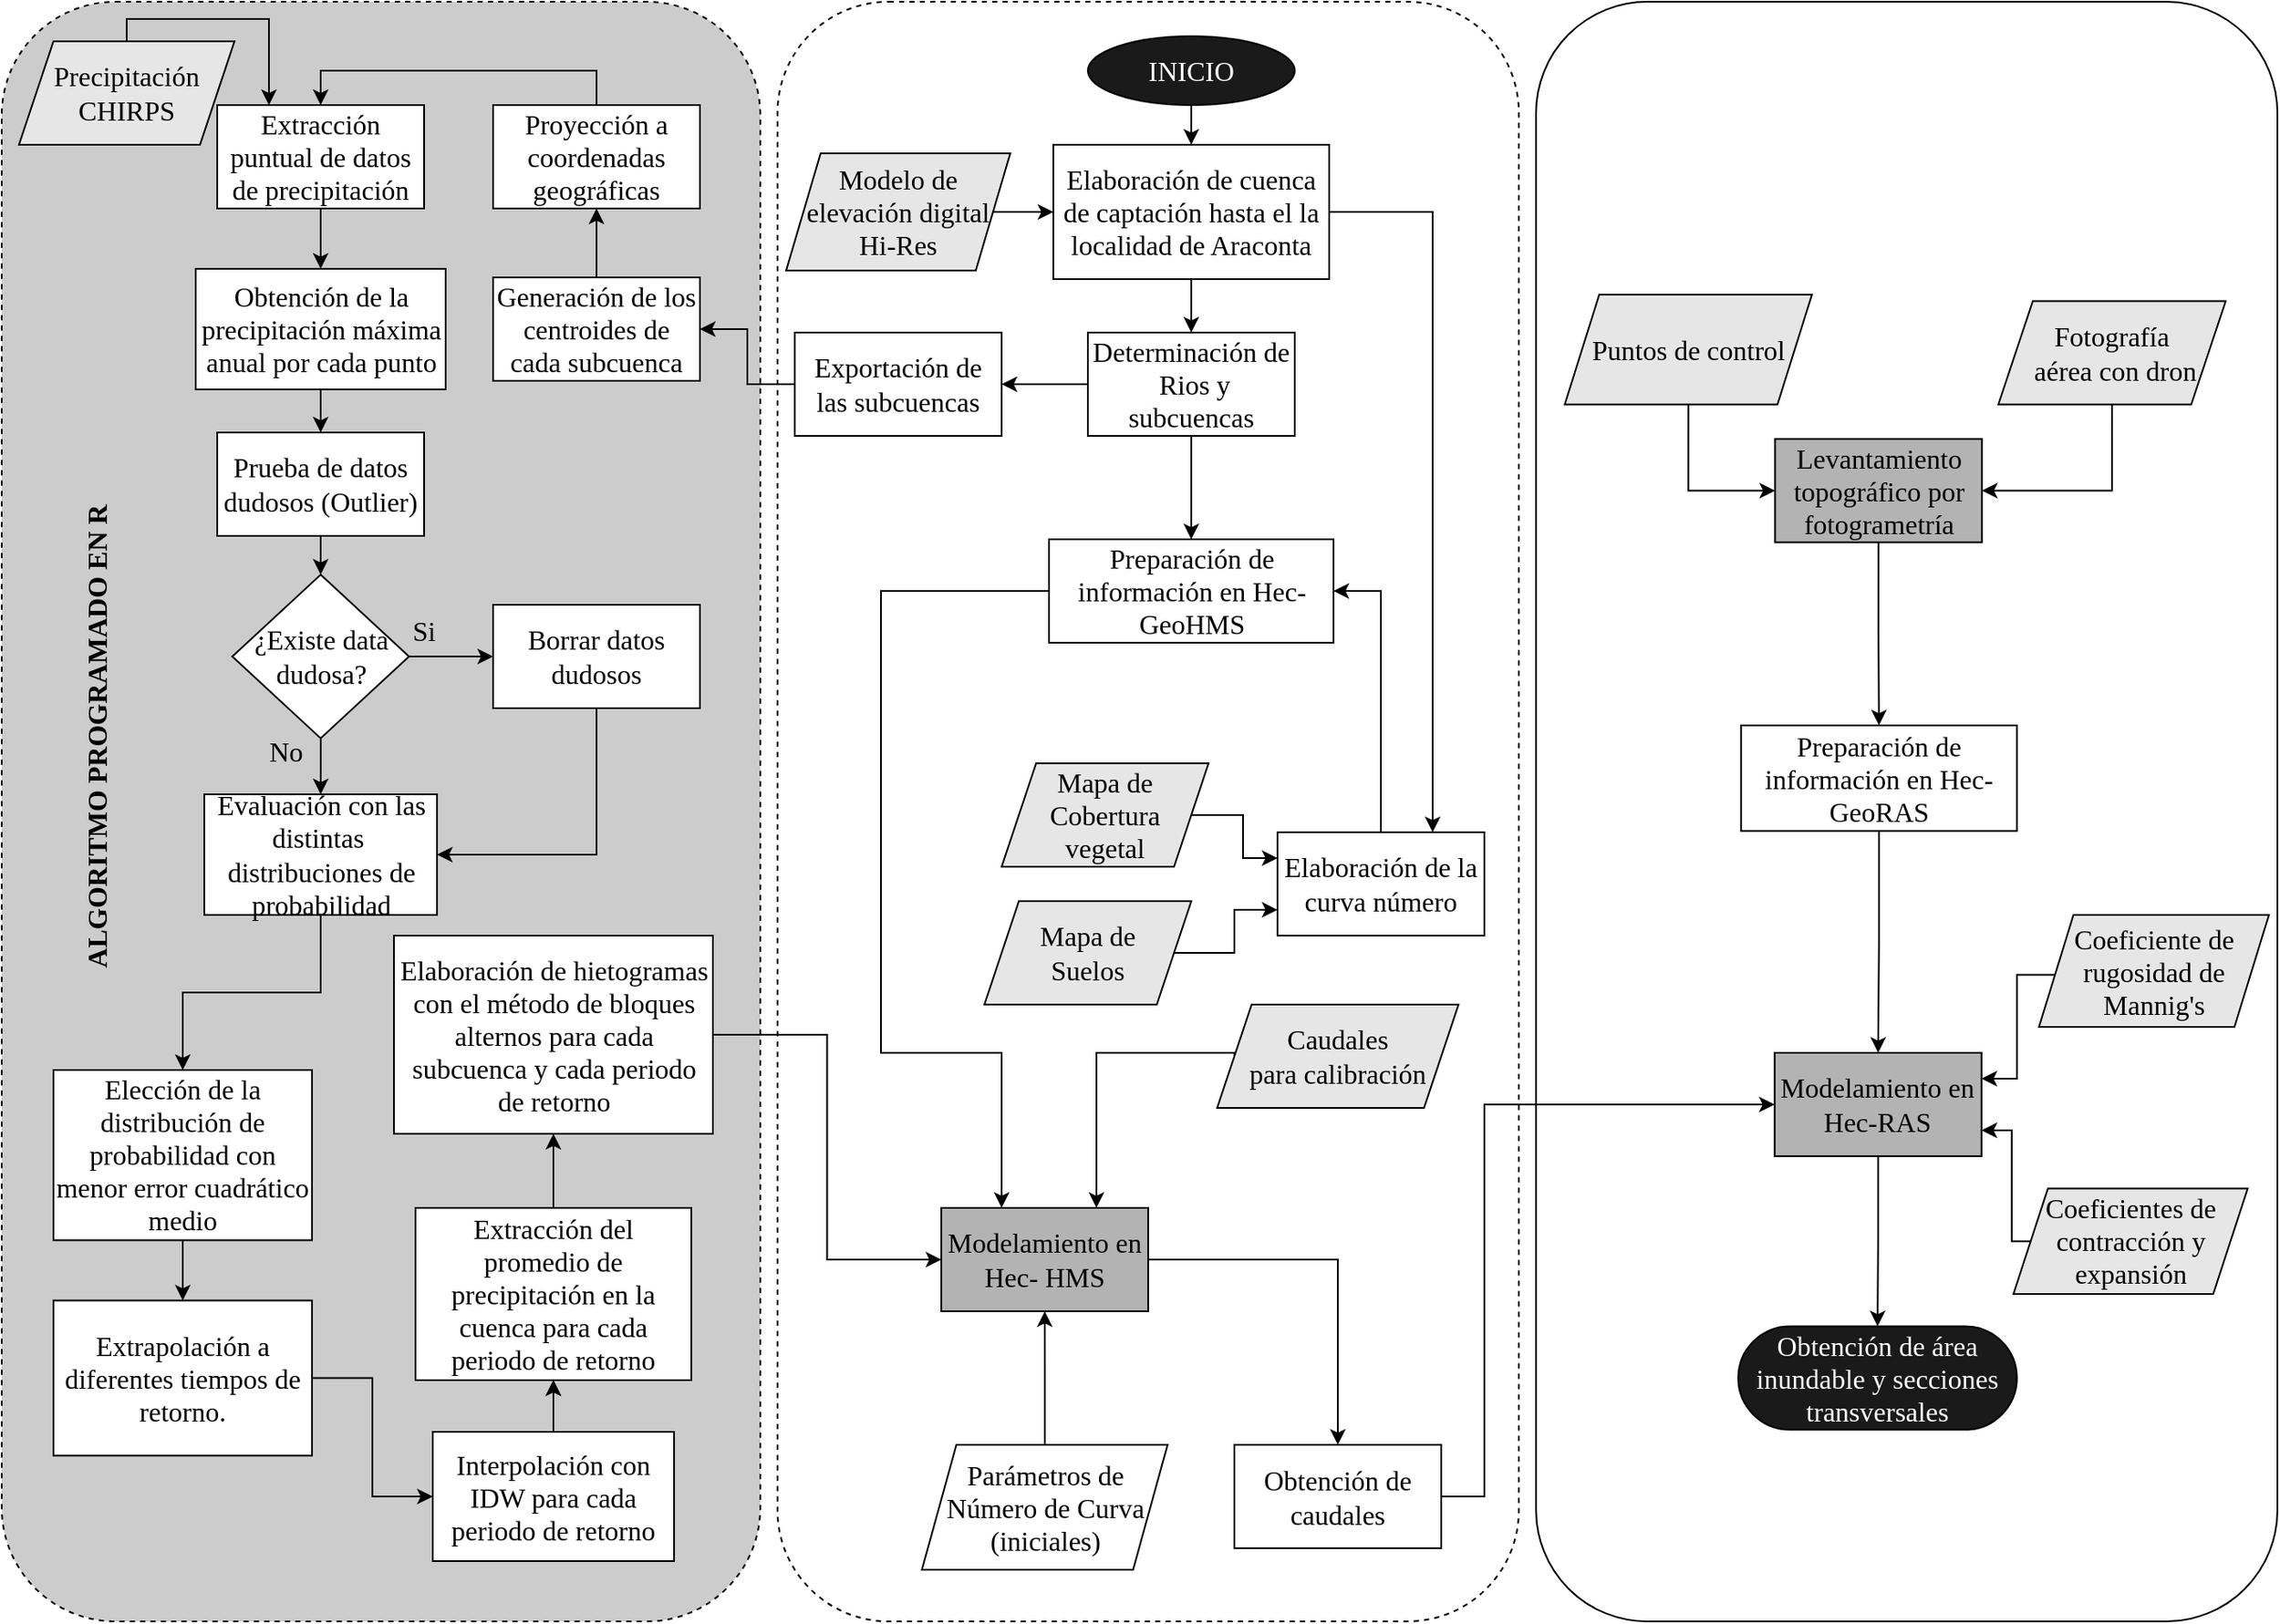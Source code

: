<mxfile version="21.6.9" type="github">
  <diagram id="HLWjeGLK8E62nagD_4CA" name="Page-1">
    <mxGraphModel dx="2316" dy="813" grid="1" gridSize="10" guides="1" tooltips="1" connect="1" arrows="1" fold="1" page="1" pageScale="1" pageWidth="827" pageHeight="1169" math="0" shadow="0">
      <root>
        <mxCell id="0" />
        <mxCell id="1" parent="0" />
        <mxCell id="EYEnycelfZiuUGJGCS-H-1" value="" style="rounded=1;whiteSpace=wrap;html=1;fontFamily=Times New Roman;fontSize=16;" parent="1" vertex="1">
          <mxGeometry x="810" width="430" height="940" as="geometry" />
        </mxCell>
        <mxCell id="s36QY2iIZomX1g9JRoiT-18" value="" style="rounded=1;whiteSpace=wrap;html=1;dashed=1;fontFamily=Times New Roman;fontSize=16;" parent="1" vertex="1">
          <mxGeometry x="370" width="430" height="940" as="geometry" />
        </mxCell>
        <mxCell id="s36QY2iIZomX1g9JRoiT-2" value="" style="rounded=1;whiteSpace=wrap;html=1;dashed=1;fillColor=#CCCCCC;fontFamily=Times New Roman;fontSize=16;" parent="1" vertex="1">
          <mxGeometry x="-80" width="440" height="940" as="geometry" />
        </mxCell>
        <mxCell id="3VRAeIj3tUrWjSmLoF6Z-6" style="edgeStyle=orthogonalEdgeStyle;rounded=0;orthogonalLoop=1;jettySize=auto;html=1;entryX=0.25;entryY=0;entryDx=0;entryDy=0;exitX=0.5;exitY=0;exitDx=0;exitDy=0;fontFamily=Times New Roman;fontSize=16;" parent="1" source="3VRAeIj3tUrWjSmLoF6Z-4" target="3VRAeIj3tUrWjSmLoF6Z-5" edge="1">
          <mxGeometry relative="1" as="geometry">
            <Array as="points">
              <mxPoint x="-7" y="10" />
              <mxPoint x="75" y="10" />
            </Array>
          </mxGeometry>
        </mxCell>
        <mxCell id="3VRAeIj3tUrWjSmLoF6Z-4" value="Precipitación &lt;br style=&quot;font-size: 16px;&quot;&gt;CHIRPS" style="shape=parallelogram;perimeter=parallelogramPerimeter;whiteSpace=wrap;html=1;fixedSize=1;fillColor=#E6E6E6;fontFamily=Times New Roman;fontSize=16;" parent="1" vertex="1">
          <mxGeometry x="-70" y="23" width="125" height="60" as="geometry" />
        </mxCell>
        <mxCell id="3VRAeIj3tUrWjSmLoF6Z-10" style="edgeStyle=orthogonalEdgeStyle;rounded=0;orthogonalLoop=1;jettySize=auto;html=1;entryX=0.5;entryY=0;entryDx=0;entryDy=0;fontFamily=Times New Roman;fontSize=16;" parent="1" source="3VRAeIj3tUrWjSmLoF6Z-5" target="3VRAeIj3tUrWjSmLoF6Z-9" edge="1">
          <mxGeometry relative="1" as="geometry" />
        </mxCell>
        <mxCell id="3VRAeIj3tUrWjSmLoF6Z-5" value="Extracción puntual de datos de precipitación" style="rounded=0;whiteSpace=wrap;html=1;fontFamily=Times New Roman;fontSize=16;" parent="1" vertex="1">
          <mxGeometry x="45" y="60" width="120" height="60" as="geometry" />
        </mxCell>
        <mxCell id="3VRAeIj3tUrWjSmLoF6Z-12" style="edgeStyle=orthogonalEdgeStyle;rounded=0;orthogonalLoop=1;jettySize=auto;html=1;entryX=0.5;entryY=0;entryDx=0;entryDy=0;fontFamily=Times New Roman;fontSize=16;" parent="1" source="3VRAeIj3tUrWjSmLoF6Z-9" target="3VRAeIj3tUrWjSmLoF6Z-11" edge="1">
          <mxGeometry relative="1" as="geometry" />
        </mxCell>
        <mxCell id="3VRAeIj3tUrWjSmLoF6Z-9" value="Obtención de la precipitación máxima anual por cada punto" style="rounded=0;whiteSpace=wrap;html=1;fontFamily=Times New Roman;fontSize=16;" parent="1" vertex="1">
          <mxGeometry x="32.5" y="155" width="145" height="70" as="geometry" />
        </mxCell>
        <mxCell id="3VRAeIj3tUrWjSmLoF6Z-14" style="edgeStyle=orthogonalEdgeStyle;rounded=0;orthogonalLoop=1;jettySize=auto;html=1;entryX=0.5;entryY=0;entryDx=0;entryDy=0;fontFamily=Times New Roman;fontSize=16;" parent="1" source="3VRAeIj3tUrWjSmLoF6Z-11" target="3VRAeIj3tUrWjSmLoF6Z-13" edge="1">
          <mxGeometry relative="1" as="geometry" />
        </mxCell>
        <mxCell id="3VRAeIj3tUrWjSmLoF6Z-11" value="Prueba de datos dudosos (Outlier)" style="rounded=0;whiteSpace=wrap;html=1;fontFamily=Times New Roman;fontSize=16;" parent="1" vertex="1">
          <mxGeometry x="45" y="250" width="120" height="60" as="geometry" />
        </mxCell>
        <mxCell id="3VRAeIj3tUrWjSmLoF6Z-17" value="" style="edgeStyle=orthogonalEdgeStyle;rounded=0;orthogonalLoop=1;jettySize=auto;html=1;fontFamily=Times New Roman;fontSize=16;" parent="1" source="3VRAeIj3tUrWjSmLoF6Z-13" target="3VRAeIj3tUrWjSmLoF6Z-16" edge="1">
          <mxGeometry relative="1" as="geometry" />
        </mxCell>
        <mxCell id="3VRAeIj3tUrWjSmLoF6Z-19" value="" style="edgeStyle=orthogonalEdgeStyle;rounded=0;orthogonalLoop=1;jettySize=auto;html=1;fontFamily=Times New Roman;fontSize=16;" parent="1" source="3VRAeIj3tUrWjSmLoF6Z-13" target="3VRAeIj3tUrWjSmLoF6Z-18" edge="1">
          <mxGeometry relative="1" as="geometry" />
        </mxCell>
        <mxCell id="3VRAeIj3tUrWjSmLoF6Z-13" value="¿Existe data dudosa?" style="rhombus;whiteSpace=wrap;html=1;fontFamily=Times New Roman;fontSize=16;" parent="1" vertex="1">
          <mxGeometry x="53.75" y="332.5" width="102.5" height="95" as="geometry" />
        </mxCell>
        <mxCell id="3VRAeIj3tUrWjSmLoF6Z-20" style="edgeStyle=orthogonalEdgeStyle;rounded=0;orthogonalLoop=1;jettySize=auto;html=1;entryX=1;entryY=0.5;entryDx=0;entryDy=0;exitX=0.5;exitY=1;exitDx=0;exitDy=0;fontFamily=Times New Roman;fontSize=16;" parent="1" source="3VRAeIj3tUrWjSmLoF6Z-16" target="3VRAeIj3tUrWjSmLoF6Z-18" edge="1">
          <mxGeometry relative="1" as="geometry" />
        </mxCell>
        <mxCell id="3VRAeIj3tUrWjSmLoF6Z-16" value="Borrar datos dudosos" style="whiteSpace=wrap;html=1;fontFamily=Times New Roman;fontSize=16;" parent="1" vertex="1">
          <mxGeometry x="205" y="350" width="120" height="60" as="geometry" />
        </mxCell>
        <mxCell id="K1i-vkmHz3E5f6IHQn4M-7" style="edgeStyle=orthogonalEdgeStyle;rounded=0;orthogonalLoop=1;jettySize=auto;html=1;exitX=0.5;exitY=1;exitDx=0;exitDy=0;fontFamily=Times New Roman;fontSize=16;" parent="1" source="3VRAeIj3tUrWjSmLoF6Z-18" target="K1i-vkmHz3E5f6IHQn4M-6" edge="1">
          <mxGeometry relative="1" as="geometry" />
        </mxCell>
        <mxCell id="3VRAeIj3tUrWjSmLoF6Z-18" value="Evaluación con las distintas&amp;nbsp; distribuciones de probabilidad" style="whiteSpace=wrap;html=1;fontFamily=Times New Roman;fontSize=16;" parent="1" vertex="1">
          <mxGeometry x="37.5" y="460" width="135" height="70" as="geometry" />
        </mxCell>
        <mxCell id="K1i-vkmHz3E5f6IHQn4M-11" style="edgeStyle=orthogonalEdgeStyle;rounded=0;orthogonalLoop=1;jettySize=auto;html=1;exitX=1;exitY=0.5;exitDx=0;exitDy=0;entryX=0;entryY=0.5;entryDx=0;entryDy=0;fontFamily=Times New Roman;fontSize=16;" parent="1" source="3VRAeIj3tUrWjSmLoF6Z-22" target="3VRAeIj3tUrWjSmLoF6Z-26" edge="1">
          <mxGeometry relative="1" as="geometry" />
        </mxCell>
        <mxCell id="3VRAeIj3tUrWjSmLoF6Z-22" value="Extrapolación a diferentes tiempos de retorno." style="rounded=0;whiteSpace=wrap;html=1;fontFamily=Times New Roman;fontSize=16;" parent="1" vertex="1">
          <mxGeometry x="-50" y="753.75" width="150" height="90" as="geometry" />
        </mxCell>
        <mxCell id="3VRAeIj3tUrWjSmLoF6Z-35" style="edgeStyle=orthogonalEdgeStyle;rounded=0;orthogonalLoop=1;jettySize=auto;html=1;entryX=0;entryY=0.5;entryDx=0;entryDy=0;exitX=1;exitY=0.5;exitDx=0;exitDy=0;fontFamily=Times New Roman;fontSize=16;" parent="1" source="3VRAeIj3tUrWjSmLoF6Z-23" target="3VRAeIj3tUrWjSmLoF6Z-34" edge="1">
          <mxGeometry relative="1" as="geometry" />
        </mxCell>
        <mxCell id="3VRAeIj3tUrWjSmLoF6Z-23" value="Elaboración de hietogramas con el método de bloques alternos para cada subcuenca y cada periodo de retorno" style="whiteSpace=wrap;html=1;rounded=0;fontFamily=Times New Roman;fontSize=16;" parent="1" vertex="1">
          <mxGeometry x="147.5" y="542" width="185" height="115" as="geometry" />
        </mxCell>
        <mxCell id="3VRAeIj3tUrWjSmLoF6Z-30" value="" style="edgeStyle=orthogonalEdgeStyle;rounded=0;orthogonalLoop=1;jettySize=auto;html=1;fontFamily=Times New Roman;fontSize=16;" parent="1" source="3VRAeIj3tUrWjSmLoF6Z-26" target="3VRAeIj3tUrWjSmLoF6Z-29" edge="1">
          <mxGeometry relative="1" as="geometry" />
        </mxCell>
        <mxCell id="s36QY2iIZomX1g9JRoiT-1" value="" style="edgeStyle=orthogonalEdgeStyle;rounded=0;orthogonalLoop=1;jettySize=auto;html=1;fontFamily=Times New Roman;fontSize=16;" parent="1" source="3VRAeIj3tUrWjSmLoF6Z-26" target="3VRAeIj3tUrWjSmLoF6Z-29" edge="1">
          <mxGeometry relative="1" as="geometry" />
        </mxCell>
        <mxCell id="3VRAeIj3tUrWjSmLoF6Z-26" value="Interpolación con IDW para cada periodo de retorno" style="whiteSpace=wrap;html=1;rounded=0;fontFamily=Times New Roman;fontSize=16;" parent="1" vertex="1">
          <mxGeometry x="170" y="830" width="140" height="75" as="geometry" />
        </mxCell>
        <mxCell id="3VRAeIj3tUrWjSmLoF6Z-31" style="edgeStyle=orthogonalEdgeStyle;rounded=0;orthogonalLoop=1;jettySize=auto;html=1;fontFamily=Times New Roman;fontSize=16;" parent="1" source="3VRAeIj3tUrWjSmLoF6Z-29" target="3VRAeIj3tUrWjSmLoF6Z-23" edge="1">
          <mxGeometry relative="1" as="geometry" />
        </mxCell>
        <mxCell id="3VRAeIj3tUrWjSmLoF6Z-29" value="Extracción del promedio de precipitación en la cuenca para cada periodo de retorno" style="whiteSpace=wrap;html=1;rounded=0;fontFamily=Times New Roman;fontSize=16;" parent="1" vertex="1">
          <mxGeometry x="160" y="700" width="160" height="100" as="geometry" />
        </mxCell>
        <mxCell id="3VRAeIj3tUrWjSmLoF6Z-32" value="Si" style="text;html=1;align=center;verticalAlign=middle;whiteSpace=wrap;rounded=0;fontFamily=Times New Roman;fontSize=16;" parent="1" vertex="1">
          <mxGeometry x="135" y="350" width="60" height="30" as="geometry" />
        </mxCell>
        <mxCell id="3VRAeIj3tUrWjSmLoF6Z-33" value="No" style="text;html=1;align=center;verticalAlign=middle;whiteSpace=wrap;rounded=0;fontFamily=Times New Roman;fontSize=16;" parent="1" vertex="1">
          <mxGeometry x="55" y="420" width="60" height="30" as="geometry" />
        </mxCell>
        <mxCell id="3VRAeIj3tUrWjSmLoF6Z-59" value="" style="edgeStyle=orthogonalEdgeStyle;rounded=0;orthogonalLoop=1;jettySize=auto;html=1;fontFamily=Times New Roman;fontSize=16;" parent="1" source="3VRAeIj3tUrWjSmLoF6Z-34" target="3VRAeIj3tUrWjSmLoF6Z-58" edge="1">
          <mxGeometry relative="1" as="geometry" />
        </mxCell>
        <mxCell id="3VRAeIj3tUrWjSmLoF6Z-34" value="Modelamiento en Hec- HMS" style="rounded=0;whiteSpace=wrap;html=1;fillColor=#B3B3B3;fontFamily=Times New Roman;fontSize=16;" parent="1" vertex="1">
          <mxGeometry x="465" y="700" width="120" height="60" as="geometry" />
        </mxCell>
        <mxCell id="3VRAeIj3tUrWjSmLoF6Z-41" value="" style="edgeStyle=orthogonalEdgeStyle;rounded=0;orthogonalLoop=1;jettySize=auto;html=1;fontFamily=Times New Roman;fontSize=16;" parent="1" source="3VRAeIj3tUrWjSmLoF6Z-36" target="3VRAeIj3tUrWjSmLoF6Z-40" edge="1">
          <mxGeometry relative="1" as="geometry" />
        </mxCell>
        <mxCell id="3VRAeIj3tUrWjSmLoF6Z-51" style="edgeStyle=orthogonalEdgeStyle;rounded=0;orthogonalLoop=1;jettySize=auto;html=1;entryX=0.75;entryY=0;entryDx=0;entryDy=0;exitX=1;exitY=0.5;exitDx=0;exitDy=0;fontFamily=Times New Roman;fontSize=16;" parent="1" source="3VRAeIj3tUrWjSmLoF6Z-36" target="3VRAeIj3tUrWjSmLoF6Z-50" edge="1">
          <mxGeometry relative="1" as="geometry" />
        </mxCell>
        <mxCell id="3VRAeIj3tUrWjSmLoF6Z-36" value="Elaboración de cuenca de captación hasta el la localidad de Araconta" style="rounded=0;whiteSpace=wrap;html=1;fillColor=none;fontColor=#000000;fontFamily=Times New Roman;fontSize=16;" parent="1" vertex="1">
          <mxGeometry x="530" y="83" width="160" height="78" as="geometry" />
        </mxCell>
        <mxCell id="3VRAeIj3tUrWjSmLoF6Z-38" style="edgeStyle=orthogonalEdgeStyle;rounded=0;orthogonalLoop=1;jettySize=auto;html=1;entryX=0;entryY=0.5;entryDx=0;entryDy=0;fontFamily=Times New Roman;fontSize=16;" parent="1" source="3VRAeIj3tUrWjSmLoF6Z-37" target="3VRAeIj3tUrWjSmLoF6Z-36" edge="1">
          <mxGeometry relative="1" as="geometry" />
        </mxCell>
        <mxCell id="3VRAeIj3tUrWjSmLoF6Z-37" value="Modelo de &lt;br style=&quot;font-size: 16px;&quot;&gt;elevación digital &lt;br style=&quot;font-size: 16px;&quot;&gt;Hi-Res" style="shape=parallelogram;perimeter=parallelogramPerimeter;whiteSpace=wrap;html=1;fixedSize=1;fillColor=#E6E6E6;fontFamily=Times New Roman;fontSize=16;" parent="1" vertex="1">
          <mxGeometry x="375" y="88" width="130" height="68" as="geometry" />
        </mxCell>
        <mxCell id="3VRAeIj3tUrWjSmLoF6Z-46" style="edgeStyle=orthogonalEdgeStyle;rounded=0;orthogonalLoop=1;jettySize=auto;html=1;entryX=1;entryY=0.5;entryDx=0;entryDy=0;fontFamily=Times New Roman;fontSize=16;" parent="1" source="3VRAeIj3tUrWjSmLoF6Z-40" target="3VRAeIj3tUrWjSmLoF6Z-42" edge="1">
          <mxGeometry relative="1" as="geometry" />
        </mxCell>
        <mxCell id="3VRAeIj3tUrWjSmLoF6Z-48" value="" style="edgeStyle=orthogonalEdgeStyle;rounded=0;orthogonalLoop=1;jettySize=auto;html=1;fontFamily=Times New Roman;fontSize=16;" parent="1" source="3VRAeIj3tUrWjSmLoF6Z-40" target="3VRAeIj3tUrWjSmLoF6Z-47" edge="1">
          <mxGeometry relative="1" as="geometry" />
        </mxCell>
        <mxCell id="3VRAeIj3tUrWjSmLoF6Z-40" value="Determinación de&lt;br style=&quot;font-size: 16px;&quot;&gt;&amp;nbsp;Rios y subcuencas" style="whiteSpace=wrap;html=1;rounded=0;fontFamily=Times New Roman;fontSize=16;" parent="1" vertex="1">
          <mxGeometry x="550" y="192" width="120" height="60" as="geometry" />
        </mxCell>
        <mxCell id="K1i-vkmHz3E5f6IHQn4M-3" style="edgeStyle=orthogonalEdgeStyle;rounded=0;orthogonalLoop=1;jettySize=auto;html=1;entryX=1;entryY=0.5;entryDx=0;entryDy=0;fontFamily=Times New Roman;fontSize=16;" parent="1" source="3VRAeIj3tUrWjSmLoF6Z-42" target="K1i-vkmHz3E5f6IHQn4M-1" edge="1">
          <mxGeometry relative="1" as="geometry" />
        </mxCell>
        <mxCell id="3VRAeIj3tUrWjSmLoF6Z-42" value="Exportación de las subcuencas" style="whiteSpace=wrap;html=1;rounded=0;fontFamily=Times New Roman;fontSize=16;" parent="1" vertex="1">
          <mxGeometry x="380" y="192" width="120" height="60" as="geometry" />
        </mxCell>
        <mxCell id="3VRAeIj3tUrWjSmLoF6Z-49" style="edgeStyle=orthogonalEdgeStyle;rounded=0;orthogonalLoop=1;jettySize=auto;html=1;fontFamily=Times New Roman;exitX=0;exitY=0.5;exitDx=0;exitDy=0;fontSize=16;" parent="1" source="3VRAeIj3tUrWjSmLoF6Z-47" target="3VRAeIj3tUrWjSmLoF6Z-34" edge="1">
          <mxGeometry relative="1" as="geometry">
            <Array as="points">
              <mxPoint x="430" y="342" />
              <mxPoint x="430" y="610" />
              <mxPoint x="500" y="610" />
            </Array>
          </mxGeometry>
        </mxCell>
        <mxCell id="3VRAeIj3tUrWjSmLoF6Z-47" value="Preparación de información en Hec-GeoHMS" style="whiteSpace=wrap;html=1;rounded=0;fontFamily=Times New Roman;fontSize=16;" parent="1" vertex="1">
          <mxGeometry x="527.5" y="312" width="165" height="60" as="geometry" />
        </mxCell>
        <mxCell id="3VRAeIj3tUrWjSmLoF6Z-56" style="edgeStyle=orthogonalEdgeStyle;rounded=0;orthogonalLoop=1;jettySize=auto;html=1;entryX=1;entryY=0.5;entryDx=0;entryDy=0;fontFamily=Times New Roman;fontSize=16;" parent="1" source="3VRAeIj3tUrWjSmLoF6Z-50" target="3VRAeIj3tUrWjSmLoF6Z-47" edge="1">
          <mxGeometry relative="1" as="geometry" />
        </mxCell>
        <mxCell id="3VRAeIj3tUrWjSmLoF6Z-50" value="Elaboración de la curva número" style="rounded=0;whiteSpace=wrap;html=1;fontFamily=Times New Roman;fontSize=16;" parent="1" vertex="1">
          <mxGeometry x="660" y="482" width="120" height="60" as="geometry" />
        </mxCell>
        <mxCell id="3VRAeIj3tUrWjSmLoF6Z-53" style="edgeStyle=orthogonalEdgeStyle;rounded=0;orthogonalLoop=1;jettySize=auto;html=1;entryX=0;entryY=0.25;entryDx=0;entryDy=0;fontFamily=Times New Roman;fontSize=16;" parent="1" source="3VRAeIj3tUrWjSmLoF6Z-52" target="3VRAeIj3tUrWjSmLoF6Z-50" edge="1">
          <mxGeometry relative="1" as="geometry" />
        </mxCell>
        <mxCell id="3VRAeIj3tUrWjSmLoF6Z-52" value="Mapa de &lt;br style=&quot;font-size: 16px;&quot;&gt;Cobertura &lt;br style=&quot;font-size: 16px;&quot;&gt;vegetal" style="shape=parallelogram;perimeter=parallelogramPerimeter;whiteSpace=wrap;html=1;fixedSize=1;fillColor=#E6E6E6;fontFamily=Times New Roman;fontSize=16;" parent="1" vertex="1">
          <mxGeometry x="500" y="442" width="120" height="60" as="geometry" />
        </mxCell>
        <mxCell id="3VRAeIj3tUrWjSmLoF6Z-55" style="edgeStyle=orthogonalEdgeStyle;rounded=0;orthogonalLoop=1;jettySize=auto;html=1;entryX=0;entryY=0.75;entryDx=0;entryDy=0;fontFamily=Times New Roman;fontSize=16;" parent="1" source="3VRAeIj3tUrWjSmLoF6Z-54" target="3VRAeIj3tUrWjSmLoF6Z-50" edge="1">
          <mxGeometry relative="1" as="geometry" />
        </mxCell>
        <mxCell id="3VRAeIj3tUrWjSmLoF6Z-54" value="Mapa de &lt;br style=&quot;font-size: 16px;&quot;&gt;Suelos" style="shape=parallelogram;perimeter=parallelogramPerimeter;whiteSpace=wrap;html=1;fixedSize=1;fillColor=#E6E6E6;fontFamily=Times New Roman;fontSize=16;" parent="1" vertex="1">
          <mxGeometry x="490" y="522" width="120" height="60" as="geometry" />
        </mxCell>
        <mxCell id="s36QY2iIZomX1g9JRoiT-4" style="edgeStyle=orthogonalEdgeStyle;rounded=0;orthogonalLoop=1;jettySize=auto;html=1;entryX=0;entryY=0.5;entryDx=0;entryDy=0;fontFamily=Times New Roman;fontSize=16;" parent="1" source="3VRAeIj3tUrWjSmLoF6Z-58" target="s36QY2iIZomX1g9JRoiT-3" edge="1">
          <mxGeometry relative="1" as="geometry">
            <Array as="points">
              <mxPoint x="780" y="868" />
              <mxPoint x="780" y="640" />
            </Array>
          </mxGeometry>
        </mxCell>
        <mxCell id="3VRAeIj3tUrWjSmLoF6Z-58" value="Obtención de caudales" style="whiteSpace=wrap;html=1;rounded=0;fontFamily=Times New Roman;fontSize=16;" parent="1" vertex="1">
          <mxGeometry x="635" y="837.5" width="120" height="60" as="geometry" />
        </mxCell>
        <mxCell id="3VRAeIj3tUrWjSmLoF6Z-61" style="edgeStyle=orthogonalEdgeStyle;rounded=0;orthogonalLoop=1;jettySize=auto;html=1;entryX=0.5;entryY=1;entryDx=0;entryDy=0;fontFamily=Times New Roman;fontSize=16;" parent="1" source="3VRAeIj3tUrWjSmLoF6Z-60" target="3VRAeIj3tUrWjSmLoF6Z-34" edge="1">
          <mxGeometry relative="1" as="geometry" />
        </mxCell>
        <mxCell id="3VRAeIj3tUrWjSmLoF6Z-60" value="Parámetros de Número de Curva&lt;br style=&quot;font-size: 16px;&quot;&gt;(iniciales)" style="shape=parallelogram;perimeter=parallelogramPerimeter;whiteSpace=wrap;html=1;fixedSize=1;fontFamily=Times New Roman;fontSize=16;" parent="1" vertex="1">
          <mxGeometry x="453.75" y="837.5" width="142.5" height="72.5" as="geometry" />
        </mxCell>
        <mxCell id="K1i-vkmHz3E5f6IHQn4M-4" style="edgeStyle=orthogonalEdgeStyle;rounded=0;orthogonalLoop=1;jettySize=auto;html=1;entryX=0.5;entryY=1;entryDx=0;entryDy=0;fontFamily=Times New Roman;fontSize=16;" parent="1" source="K1i-vkmHz3E5f6IHQn4M-1" target="K1i-vkmHz3E5f6IHQn4M-2" edge="1">
          <mxGeometry relative="1" as="geometry" />
        </mxCell>
        <mxCell id="K1i-vkmHz3E5f6IHQn4M-1" value="Generación de los centroides de cada subcuenca" style="rounded=0;whiteSpace=wrap;html=1;fontFamily=Times New Roman;fontSize=16;" parent="1" vertex="1">
          <mxGeometry x="205" y="160" width="120" height="60" as="geometry" />
        </mxCell>
        <mxCell id="K1i-vkmHz3E5f6IHQn4M-5" style="edgeStyle=orthogonalEdgeStyle;rounded=0;orthogonalLoop=1;jettySize=auto;html=1;entryX=0.5;entryY=0;entryDx=0;entryDy=0;exitX=0.5;exitY=0;exitDx=0;exitDy=0;fontFamily=Times New Roman;fontSize=16;" parent="1" source="K1i-vkmHz3E5f6IHQn4M-2" target="3VRAeIj3tUrWjSmLoF6Z-5" edge="1">
          <mxGeometry relative="1" as="geometry" />
        </mxCell>
        <mxCell id="K1i-vkmHz3E5f6IHQn4M-2" value="Proyección a coordenadas geográficas" style="rounded=0;whiteSpace=wrap;html=1;fontFamily=Times New Roman;fontSize=16;" parent="1" vertex="1">
          <mxGeometry x="205" y="60" width="120" height="60" as="geometry" />
        </mxCell>
        <mxCell id="K1i-vkmHz3E5f6IHQn4M-8" style="edgeStyle=orthogonalEdgeStyle;rounded=0;orthogonalLoop=1;jettySize=auto;html=1;entryX=0.5;entryY=0;entryDx=0;entryDy=0;fontFamily=Times New Roman;fontSize=16;" parent="1" source="K1i-vkmHz3E5f6IHQn4M-6" target="3VRAeIj3tUrWjSmLoF6Z-22" edge="1">
          <mxGeometry relative="1" as="geometry" />
        </mxCell>
        <mxCell id="K1i-vkmHz3E5f6IHQn4M-6" value="Elección de la distribución de probabilidad con menor error cuadrático medio" style="rounded=0;whiteSpace=wrap;html=1;fontFamily=Times New Roman;fontSize=16;" parent="1" vertex="1">
          <mxGeometry x="-50" y="620" width="150" height="98.75" as="geometry" />
        </mxCell>
        <mxCell id="s36QY2iIZomX1g9JRoiT-16" style="edgeStyle=orthogonalEdgeStyle;rounded=0;orthogonalLoop=1;jettySize=auto;html=1;entryX=0.5;entryY=0;entryDx=0;entryDy=0;fontFamily=Times New Roman;fontSize=16;" parent="1" source="s36QY2iIZomX1g9JRoiT-3" target="s36QY2iIZomX1g9JRoiT-15" edge="1">
          <mxGeometry relative="1" as="geometry" />
        </mxCell>
        <mxCell id="s36QY2iIZomX1g9JRoiT-3" value="Modelamiento en Hec-RAS" style="rounded=0;whiteSpace=wrap;html=1;fillColor=#B3B3B3;fontFamily=Times New Roman;fontSize=16;" parent="1" vertex="1">
          <mxGeometry x="948.38" y="610" width="120" height="60" as="geometry" />
        </mxCell>
        <mxCell id="EYEnycelfZiuUGJGCS-H-14" style="edgeStyle=orthogonalEdgeStyle;rounded=0;orthogonalLoop=1;jettySize=auto;html=1;entryX=1;entryY=0.25;entryDx=0;entryDy=0;fontFamily=Times New Roman;fontSize=16;" parent="1" source="s36QY2iIZomX1g9JRoiT-7" target="s36QY2iIZomX1g9JRoiT-3" edge="1">
          <mxGeometry relative="1" as="geometry">
            <Array as="points">
              <mxPoint x="1088.88" y="564.75" />
              <mxPoint x="1088.88" y="624.75" />
            </Array>
          </mxGeometry>
        </mxCell>
        <mxCell id="s36QY2iIZomX1g9JRoiT-7" value="Coeficiente de rugosidad de Mannig&#39;s" style="shape=parallelogram;perimeter=parallelogramPerimeter;whiteSpace=wrap;html=1;fixedSize=1;fillColor=#E6E6E6;fontFamily=Times New Roman;fontSize=16;" parent="1" vertex="1">
          <mxGeometry x="1101.69" y="530" width="133.38" height="65" as="geometry" />
        </mxCell>
        <mxCell id="s36QY2iIZomX1g9JRoiT-10" style="edgeStyle=orthogonalEdgeStyle;rounded=0;orthogonalLoop=1;jettySize=auto;html=1;entryX=0.75;entryY=0;entryDx=0;entryDy=0;exitX=0;exitY=0.5;exitDx=0;exitDy=0;fontFamily=Times New Roman;fontSize=16;" parent="1" source="s36QY2iIZomX1g9JRoiT-9" target="3VRAeIj3tUrWjSmLoF6Z-34" edge="1">
          <mxGeometry relative="1" as="geometry">
            <mxPoint x="590" y="661" as="sourcePoint" />
            <Array as="points">
              <mxPoint x="555" y="610" />
            </Array>
          </mxGeometry>
        </mxCell>
        <mxCell id="s36QY2iIZomX1g9JRoiT-9" value="Caudales &lt;br style=&quot;font-size: 16px;&quot;&gt;para calibración" style="shape=parallelogram;perimeter=parallelogramPerimeter;whiteSpace=wrap;html=1;fixedSize=1;fillColor=#E6E6E6;fontFamily=Times New Roman;fontSize=16;" parent="1" vertex="1">
          <mxGeometry x="625" y="582" width="140" height="60" as="geometry" />
        </mxCell>
        <mxCell id="s36QY2iIZomX1g9JRoiT-12" style="edgeStyle=orthogonalEdgeStyle;rounded=0;orthogonalLoop=1;jettySize=auto;html=1;entryX=1;entryY=0.75;entryDx=0;entryDy=0;exitX=0;exitY=0.5;exitDx=0;exitDy=0;fontFamily=Times New Roman;fontSize=16;" parent="1" source="s36QY2iIZomX1g9JRoiT-11" target="s36QY2iIZomX1g9JRoiT-3" edge="1">
          <mxGeometry relative="1" as="geometry">
            <Array as="points">
              <mxPoint x="1085.88" y="718.75" />
              <mxPoint x="1085.88" y="654.75" />
            </Array>
          </mxGeometry>
        </mxCell>
        <mxCell id="s36QY2iIZomX1g9JRoiT-11" value="Coeficientes de contracción y expansión" style="shape=parallelogram;perimeter=parallelogramPerimeter;whiteSpace=wrap;html=1;fixedSize=1;fillColor=#E6E6E6;fontFamily=Times New Roman;fontSize=16;" parent="1" vertex="1">
          <mxGeometry x="1086.88" y="688.75" width="135.88" height="61.25" as="geometry" />
        </mxCell>
        <mxCell id="s36QY2iIZomX1g9JRoiT-15" value="Obtención de área inundable y secciones transversales" style="rounded=1;whiteSpace=wrap;html=1;fillColor=#1A1A1A;fontColor=#FFFFFF;fontFamily=Times New Roman;arcSize=50;fontSize=16;" parent="1" vertex="1">
          <mxGeometry x="927.26" y="768.75" width="161.62" height="60" as="geometry" />
        </mxCell>
        <mxCell id="EYEnycelfZiuUGJGCS-H-3" style="edgeStyle=orthogonalEdgeStyle;rounded=0;orthogonalLoop=1;jettySize=auto;html=1;fontFamily=Times New Roman;fontSize=16;" parent="1" source="EYEnycelfZiuUGJGCS-H-2" target="s36QY2iIZomX1g9JRoiT-3" edge="1">
          <mxGeometry relative="1" as="geometry" />
        </mxCell>
        <mxCell id="EYEnycelfZiuUGJGCS-H-2" value="Preparación de información en Hec-GeoRAS" style="rounded=0;whiteSpace=wrap;html=1;fontFamily=Times New Roman;fontSize=16;" parent="1" vertex="1">
          <mxGeometry x="928.88" y="420" width="160" height="61.25" as="geometry" />
        </mxCell>
        <mxCell id="EYEnycelfZiuUGJGCS-H-13" style="edgeStyle=orthogonalEdgeStyle;rounded=0;orthogonalLoop=1;jettySize=auto;html=1;exitX=0.5;exitY=1;exitDx=0;exitDy=0;fontFamily=Times New Roman;fontSize=16;" parent="1" source="EYEnycelfZiuUGJGCS-H-5" target="EYEnycelfZiuUGJGCS-H-2" edge="1">
          <mxGeometry relative="1" as="geometry" />
        </mxCell>
        <mxCell id="EYEnycelfZiuUGJGCS-H-5" value="Levantamiento topográfico por fotogrametría" style="rounded=0;whiteSpace=wrap;html=1;fontFamily=Times New Roman;fontSize=16;fillColor=#B3B3B3;" parent="1" vertex="1">
          <mxGeometry x="948.63" y="253.75" width="120" height="60" as="geometry" />
        </mxCell>
        <mxCell id="EYEnycelfZiuUGJGCS-H-11" style="edgeStyle=orthogonalEdgeStyle;rounded=0;orthogonalLoop=1;jettySize=auto;html=1;entryX=0;entryY=0.5;entryDx=0;entryDy=0;exitX=0.5;exitY=1;exitDx=0;exitDy=0;fontFamily=Times New Roman;fontSize=16;" parent="1" source="EYEnycelfZiuUGJGCS-H-8" target="EYEnycelfZiuUGJGCS-H-5" edge="1">
          <mxGeometry relative="1" as="geometry" />
        </mxCell>
        <mxCell id="EYEnycelfZiuUGJGCS-H-8" value="Puntos de control" style="shape=parallelogram;perimeter=parallelogramPerimeter;whiteSpace=wrap;html=1;fixedSize=1;fillColor=#E6E6E6;fontFamily=Times New Roman;fontSize=16;" parent="1" vertex="1">
          <mxGeometry x="826.63" y="170" width="143.37" height="63.75" as="geometry" />
        </mxCell>
        <mxCell id="EYEnycelfZiuUGJGCS-H-12" style="edgeStyle=orthogonalEdgeStyle;rounded=0;orthogonalLoop=1;jettySize=auto;html=1;entryX=1;entryY=0.5;entryDx=0;entryDy=0;exitX=0.5;exitY=1;exitDx=0;exitDy=0;fontFamily=Times New Roman;fontSize=16;" parent="1" source="EYEnycelfZiuUGJGCS-H-10" target="EYEnycelfZiuUGJGCS-H-5" edge="1">
          <mxGeometry relative="1" as="geometry" />
        </mxCell>
        <mxCell id="EYEnycelfZiuUGJGCS-H-10" value="Fotografía&lt;br style=&quot;font-size: 16px;&quot;&gt;&amp;nbsp;aérea con dron" style="shape=parallelogram;perimeter=parallelogramPerimeter;whiteSpace=wrap;html=1;fixedSize=1;fillColor=#E6E6E6;fontFamily=Times New Roman;fontSize=16;" parent="1" vertex="1">
          <mxGeometry x="1078.13" y="173.75" width="131.87" height="60" as="geometry" />
        </mxCell>
        <mxCell id="npEJbkAN3SEkmpXRU5l9-2" value="ALGORITMO PROGRAMADO EN R" style="text;html=1;strokeColor=none;fillColor=none;align=center;verticalAlign=middle;whiteSpace=wrap;rounded=0;fontColor=#000000;fontStyle=1;rotation=270;fontFamily=Times New Roman;fontSize=16;" parent="1" vertex="1">
          <mxGeometry x="-168.75" y="411.25" width="287.5" height="30" as="geometry" />
        </mxCell>
        <mxCell id="npEJbkAN3SEkmpXRU5l9-11" style="edgeStyle=orthogonalEdgeStyle;rounded=0;orthogonalLoop=1;jettySize=auto;html=1;entryX=0.5;entryY=0;entryDx=0;entryDy=0;fontFamily=Times New Roman;fontSize=16;fontColor=#000000;" parent="1" source="npEJbkAN3SEkmpXRU5l9-6" target="3VRAeIj3tUrWjSmLoF6Z-36" edge="1">
          <mxGeometry relative="1" as="geometry" />
        </mxCell>
        <mxCell id="npEJbkAN3SEkmpXRU5l9-6" value="INICIO" style="ellipse;whiteSpace=wrap;html=1;fontFamily=Times New Roman;fontSize=16;fontColor=#FFFFFF;fillColor=#1A1A1A;" parent="1" vertex="1">
          <mxGeometry x="550" y="20" width="120" height="40" as="geometry" />
        </mxCell>
      </root>
    </mxGraphModel>
  </diagram>
</mxfile>
